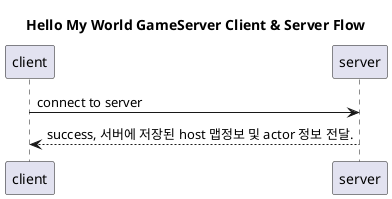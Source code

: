 @startuml
title : Hello My World GameServer Client & Server Flow
client -> server : connect to server
client <-- server : success, 서버에 저장된 host 맵정보 및 actor 정보 전달.

@enduml
